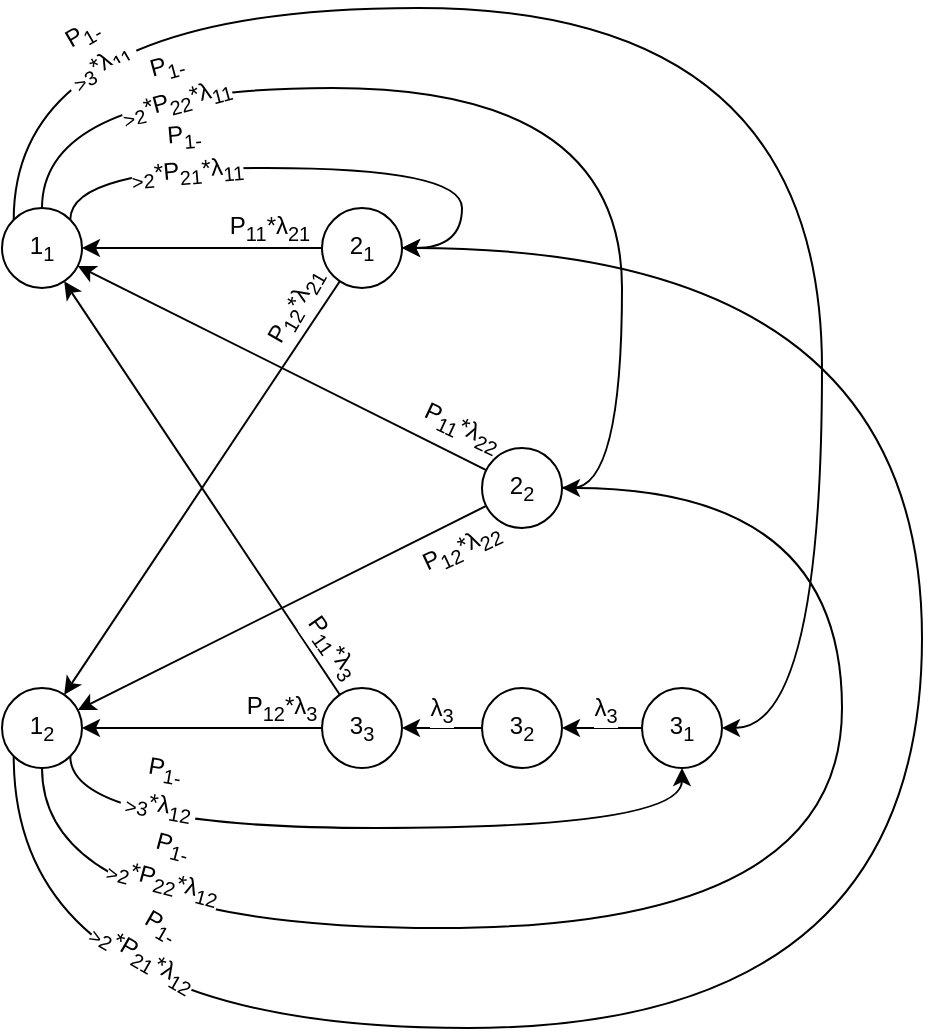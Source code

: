 <mxfile version="15.6.6" type="device"><diagram id="OLB3KYX1iiLoqKaRqgnx" name="Page-1"><mxGraphModel dx="1182" dy="748" grid="1" gridSize="10" guides="1" tooltips="1" connect="1" arrows="1" fold="1" page="1" pageScale="1" pageWidth="827" pageHeight="1169" math="0" shadow="0"><root><mxCell id="0"/><mxCell id="1" parent="0"/><mxCell id="3TD7zTK9iozc3YNjiOQo-33" style="edgeStyle=orthogonalEdgeStyle;curved=1;rounded=0;orthogonalLoop=1;jettySize=auto;html=1;entryX=1;entryY=0.5;entryDx=0;entryDy=0;labelBackgroundColor=default;fontColor=default;strokeColor=default;fillColor=default;exitX=1;exitY=0;exitDx=0;exitDy=0;" edge="1" parent="1" source="3TD7zTK9iozc3YNjiOQo-12" target="3TD7zTK9iozc3YNjiOQo-14"><mxGeometry relative="1" as="geometry"><Array as="points"><mxPoint x="334" y="120"/><mxPoint x="530" y="120"/><mxPoint x="530" y="160"/></Array></mxGeometry></mxCell><mxCell id="3TD7zTK9iozc3YNjiOQo-34" style="edgeStyle=orthogonalEdgeStyle;curved=1;rounded=0;orthogonalLoop=1;jettySize=auto;html=1;entryX=0.5;entryY=0;entryDx=0;entryDy=0;labelBackgroundColor=default;fontColor=default;strokeColor=default;fillColor=default;" edge="1" parent="1" source="3TD7zTK9iozc3YNjiOQo-12" target="3TD7zTK9iozc3YNjiOQo-15"><mxGeometry relative="1" as="geometry"><Array as="points"><mxPoint x="320" y="80"/><mxPoint x="610" y="80"/><mxPoint x="610" y="280"/><mxPoint x="560" y="280"/></Array></mxGeometry></mxCell><mxCell id="3TD7zTK9iozc3YNjiOQo-35" style="edgeStyle=orthogonalEdgeStyle;curved=1;rounded=0;orthogonalLoop=1;jettySize=auto;html=1;entryX=1;entryY=0.5;entryDx=0;entryDy=0;labelBackgroundColor=default;fontColor=default;strokeColor=default;fillColor=default;exitX=0;exitY=0;exitDx=0;exitDy=0;" edge="1" parent="1" source="3TD7zTK9iozc3YNjiOQo-12" target="3TD7zTK9iozc3YNjiOQo-21"><mxGeometry relative="1" as="geometry"><Array as="points"><mxPoint x="306" y="40"/><mxPoint x="710" y="40"/><mxPoint x="710" y="400"/></Array></mxGeometry></mxCell><mxCell id="3TD7zTK9iozc3YNjiOQo-12" value="1&lt;sub&gt;1&lt;/sub&gt;" style="ellipse;whiteSpace=wrap;html=1;aspect=fixed;fontColor=default;strokeColor=default;fillColor=default;labelBackgroundColor=default;" vertex="1" parent="1"><mxGeometry x="300" y="140" width="40" height="40" as="geometry"/></mxCell><mxCell id="3TD7zTK9iozc3YNjiOQo-36" style="edgeStyle=orthogonalEdgeStyle;curved=1;rounded=0;orthogonalLoop=1;jettySize=auto;html=1;entryX=0.5;entryY=1;entryDx=0;entryDy=0;labelBackgroundColor=default;fontColor=default;strokeColor=default;fillColor=default;exitX=1;exitY=1;exitDx=0;exitDy=0;" edge="1" parent="1" source="3TD7zTK9iozc3YNjiOQo-13" target="3TD7zTK9iozc3YNjiOQo-21"><mxGeometry relative="1" as="geometry"><Array as="points"><mxPoint x="334" y="450"/><mxPoint x="640" y="450"/></Array></mxGeometry></mxCell><mxCell id="3TD7zTK9iozc3YNjiOQo-37" style="edgeStyle=orthogonalEdgeStyle;curved=1;rounded=0;orthogonalLoop=1;jettySize=auto;html=1;labelBackgroundColor=default;fontColor=default;strokeColor=default;fillColor=default;exitX=0;exitY=1;exitDx=0;exitDy=0;entryX=1;entryY=0.5;entryDx=0;entryDy=0;" edge="1" parent="1" source="3TD7zTK9iozc3YNjiOQo-13" target="3TD7zTK9iozc3YNjiOQo-14"><mxGeometry relative="1" as="geometry"><Array as="points"><mxPoint x="306" y="550"/><mxPoint x="760" y="550"/><mxPoint x="760" y="160"/></Array></mxGeometry></mxCell><mxCell id="3TD7zTK9iozc3YNjiOQo-38" style="edgeStyle=orthogonalEdgeStyle;curved=1;rounded=0;orthogonalLoop=1;jettySize=auto;html=1;entryX=1;entryY=0.5;entryDx=0;entryDy=0;labelBackgroundColor=default;fontColor=default;strokeColor=default;fillColor=default;" edge="1" parent="1" source="3TD7zTK9iozc3YNjiOQo-13" target="3TD7zTK9iozc3YNjiOQo-15"><mxGeometry relative="1" as="geometry"><Array as="points"><mxPoint x="320" y="500"/><mxPoint x="720" y="500"/><mxPoint x="720" y="280"/></Array></mxGeometry></mxCell><mxCell id="3TD7zTK9iozc3YNjiOQo-13" value="1&lt;sub&gt;2&lt;/sub&gt;" style="ellipse;whiteSpace=wrap;html=1;aspect=fixed;fontColor=default;strokeColor=default;fillColor=default;" vertex="1" parent="1"><mxGeometry x="300" y="380" width="40" height="40" as="geometry"/></mxCell><mxCell id="3TD7zTK9iozc3YNjiOQo-16" style="edgeStyle=none;rounded=0;orthogonalLoop=1;jettySize=auto;html=1;labelBackgroundColor=default;fontColor=default;strokeColor=default;fillColor=default;" edge="1" parent="1" source="3TD7zTK9iozc3YNjiOQo-14" target="3TD7zTK9iozc3YNjiOQo-12"><mxGeometry relative="1" as="geometry"/></mxCell><mxCell id="3TD7zTK9iozc3YNjiOQo-19" style="edgeStyle=none;rounded=0;orthogonalLoop=1;jettySize=auto;html=1;labelBackgroundColor=default;fontColor=default;strokeColor=default;fillColor=default;" edge="1" parent="1" source="3TD7zTK9iozc3YNjiOQo-14" target="3TD7zTK9iozc3YNjiOQo-13"><mxGeometry relative="1" as="geometry"/></mxCell><mxCell id="3TD7zTK9iozc3YNjiOQo-14" value="2&lt;sub&gt;1&lt;/sub&gt;" style="ellipse;whiteSpace=wrap;html=1;aspect=fixed;fontColor=default;strokeColor=default;fillColor=default;labelBackgroundColor=default;" vertex="1" parent="1"><mxGeometry x="460" y="140" width="40" height="40" as="geometry"/></mxCell><mxCell id="3TD7zTK9iozc3YNjiOQo-17" style="edgeStyle=none;rounded=0;orthogonalLoop=1;jettySize=auto;html=1;labelBackgroundColor=default;fontColor=default;strokeColor=default;fillColor=default;" edge="1" parent="1" source="3TD7zTK9iozc3YNjiOQo-15" target="3TD7zTK9iozc3YNjiOQo-13"><mxGeometry relative="1" as="geometry"/></mxCell><mxCell id="3TD7zTK9iozc3YNjiOQo-18" style="edgeStyle=none;rounded=0;orthogonalLoop=1;jettySize=auto;html=1;labelBackgroundColor=default;fontColor=default;strokeColor=default;fillColor=default;" edge="1" parent="1" source="3TD7zTK9iozc3YNjiOQo-15" target="3TD7zTK9iozc3YNjiOQo-12"><mxGeometry relative="1" as="geometry"/></mxCell><mxCell id="3TD7zTK9iozc3YNjiOQo-15" value="2&lt;sub&gt;2&lt;/sub&gt;" style="ellipse;whiteSpace=wrap;html=1;aspect=fixed;fillColor=default;strokeColor=default;fontColor=default;" vertex="1" parent="1"><mxGeometry x="540" y="260" width="40" height="40" as="geometry"/></mxCell><mxCell id="3TD7zTK9iozc3YNjiOQo-23" style="edgeStyle=none;rounded=0;orthogonalLoop=1;jettySize=auto;html=1;labelBackgroundColor=default;fontColor=default;strokeColor=default;fillColor=default;" edge="1" parent="1" source="3TD7zTK9iozc3YNjiOQo-20" target="3TD7zTK9iozc3YNjiOQo-12"><mxGeometry relative="1" as="geometry"/></mxCell><mxCell id="3TD7zTK9iozc3YNjiOQo-24" style="edgeStyle=none;rounded=0;orthogonalLoop=1;jettySize=auto;html=1;labelBackgroundColor=default;fontColor=default;strokeColor=default;fillColor=default;" edge="1" parent="1" source="3TD7zTK9iozc3YNjiOQo-20" target="3TD7zTK9iozc3YNjiOQo-13"><mxGeometry relative="1" as="geometry"/></mxCell><mxCell id="3TD7zTK9iozc3YNjiOQo-20" value="3&lt;sub&gt;3&lt;/sub&gt;" style="ellipse;whiteSpace=wrap;html=1;aspect=fixed;fontColor=default;strokeColor=default;fillColor=default;" vertex="1" parent="1"><mxGeometry x="460" y="380" width="40" height="40" as="geometry"/></mxCell><mxCell id="3TD7zTK9iozc3YNjiOQo-26" style="edgeStyle=none;rounded=0;orthogonalLoop=1;jettySize=auto;html=1;labelBackgroundColor=default;fontColor=default;strokeColor=default;fillColor=default;" edge="1" parent="1" source="3TD7zTK9iozc3YNjiOQo-21" target="3TD7zTK9iozc3YNjiOQo-22"><mxGeometry relative="1" as="geometry"/></mxCell><mxCell id="3TD7zTK9iozc3YNjiOQo-21" value="3&lt;sub&gt;1&lt;/sub&gt;" style="ellipse;whiteSpace=wrap;html=1;aspect=fixed;fontColor=default;strokeColor=default;fillColor=default;" vertex="1" parent="1"><mxGeometry x="620" y="380" width="40" height="40" as="geometry"/></mxCell><mxCell id="3TD7zTK9iozc3YNjiOQo-25" style="edgeStyle=none;rounded=0;orthogonalLoop=1;jettySize=auto;html=1;labelBackgroundColor=default;fontColor=default;strokeColor=default;fillColor=default;" edge="1" parent="1" source="3TD7zTK9iozc3YNjiOQo-22" target="3TD7zTK9iozc3YNjiOQo-20"><mxGeometry relative="1" as="geometry"/></mxCell><mxCell id="3TD7zTK9iozc3YNjiOQo-22" value="3&lt;sub&gt;2&lt;/sub&gt;" style="ellipse;whiteSpace=wrap;html=1;aspect=fixed;fontColor=default;strokeColor=default;fillColor=default;" vertex="1" parent="1"><mxGeometry x="540" y="380" width="40" height="40" as="geometry"/></mxCell><mxCell id="3TD7zTK9iozc3YNjiOQo-40" value="P&lt;sub&gt;11&lt;/sub&gt;*λ&lt;sub&gt;22&lt;/sub&gt;" style="text;html=1;align=center;verticalAlign=middle;whiteSpace=wrap;rounded=0;labelBackgroundColor=default;fontColor=default;rotation=25;" vertex="1" parent="1"><mxGeometry x="510" y="240" width="40" height="20" as="geometry"/></mxCell><mxCell id="3TD7zTK9iozc3YNjiOQo-42" value="P&lt;sub&gt;12&lt;/sub&gt;*λ&lt;sub&gt;22&lt;/sub&gt;" style="text;html=1;strokeColor=none;fillColor=none;align=center;verticalAlign=middle;whiteSpace=wrap;rounded=0;labelBackgroundColor=default;fontColor=default;rotation=-25;" vertex="1" parent="1"><mxGeometry x="510" y="300" width="40" height="20" as="geometry"/></mxCell><mxCell id="3TD7zTK9iozc3YNjiOQo-46" value="P&lt;sub&gt;11&lt;/sub&gt;*λ&lt;sub&gt;21&lt;/sub&gt;" style="text;html=1;align=center;verticalAlign=middle;whiteSpace=wrap;rounded=0;labelBackgroundColor=default;fontColor=default;rotation=0;" vertex="1" parent="1"><mxGeometry x="414" y="140" width="40" height="20" as="geometry"/></mxCell><mxCell id="3TD7zTK9iozc3YNjiOQo-47" value="P&lt;sub&gt;12&lt;/sub&gt;*λ&lt;sub&gt;21&lt;/sub&gt;" style="text;html=1;strokeColor=none;fillColor=none;align=center;verticalAlign=middle;whiteSpace=wrap;rounded=0;labelBackgroundColor=default;fontColor=default;rotation=-60;" vertex="1" parent="1"><mxGeometry x="427" y="179" width="40" height="20" as="geometry"/></mxCell><mxCell id="3TD7zTK9iozc3YNjiOQo-48" value="λ&lt;sub&gt;3&lt;/sub&gt;" style="text;html=1;strokeColor=none;fillColor=none;align=center;verticalAlign=middle;whiteSpace=wrap;rounded=0;labelBackgroundColor=default;fontColor=default;" vertex="1" parent="1"><mxGeometry x="582" y="381" width="40" height="20" as="geometry"/></mxCell><mxCell id="3TD7zTK9iozc3YNjiOQo-49" value="λ&lt;sub&gt;3&lt;/sub&gt;" style="text;html=1;strokeColor=none;fillColor=none;align=center;verticalAlign=middle;whiteSpace=wrap;rounded=0;labelBackgroundColor=default;fontColor=default;" vertex="1" parent="1"><mxGeometry x="500" y="381" width="40" height="20" as="geometry"/></mxCell><mxCell id="3TD7zTK9iozc3YNjiOQo-50" value="P&lt;sub&gt;12&lt;/sub&gt;*λ&lt;sub&gt;3&lt;/sub&gt;" style="text;html=1;strokeColor=none;fillColor=none;align=center;verticalAlign=middle;whiteSpace=wrap;rounded=0;labelBackgroundColor=default;fontColor=default;" vertex="1" parent="1"><mxGeometry x="420" y="380" width="40" height="20" as="geometry"/></mxCell><mxCell id="3TD7zTK9iozc3YNjiOQo-51" value="P&lt;sub&gt;11&lt;/sub&gt;*λ&lt;sub&gt;3&lt;/sub&gt;" style="text;html=1;strokeColor=none;fillColor=none;align=center;verticalAlign=middle;whiteSpace=wrap;rounded=0;labelBackgroundColor=default;fontColor=default;rotation=55;" vertex="1" parent="1"><mxGeometry x="445" y="350" width="40" height="20" as="geometry"/></mxCell><mxCell id="3TD7zTK9iozc3YNjiOQo-54" value="P&lt;sub&gt;1-&amp;gt;3&lt;/sub&gt;*λ&lt;sub&gt;12&lt;/sub&gt;" style="text;html=1;strokeColor=none;fillColor=none;align=center;verticalAlign=middle;whiteSpace=wrap;rounded=0;labelBackgroundColor=default;fontColor=default;rotation=10;" vertex="1" parent="1"><mxGeometry x="360" y="420" width="40" height="20" as="geometry"/></mxCell><mxCell id="3TD7zTK9iozc3YNjiOQo-55" value="P&lt;sub&gt;1-&amp;gt;2&lt;/sub&gt;*P&lt;sub&gt;22&lt;/sub&gt;*λ&lt;sub&gt;12&lt;/sub&gt;" style="text;html=1;strokeColor=none;fillColor=none;align=center;verticalAlign=middle;whiteSpace=wrap;rounded=0;labelBackgroundColor=default;fontColor=default;rotation=15;" vertex="1" parent="1"><mxGeometry x="363" y="458" width="40" height="20" as="geometry"/></mxCell><mxCell id="3TD7zTK9iozc3YNjiOQo-56" value="P&lt;sub&gt;1-&amp;gt;2&lt;/sub&gt;*P&lt;sub&gt;21&lt;/sub&gt;*λ&lt;sub&gt;12&lt;/sub&gt;" style="text;html=1;strokeColor=none;fillColor=none;align=center;verticalAlign=middle;whiteSpace=wrap;rounded=0;labelBackgroundColor=default;fontColor=default;rotation=30;" vertex="1" parent="1"><mxGeometry x="355" y="497" width="40" height="20" as="geometry"/></mxCell><mxCell id="3TD7zTK9iozc3YNjiOQo-57" value="P&lt;sub&gt;1-&amp;gt;3&lt;/sub&gt;*λ&lt;sub&gt;11&lt;/sub&gt;" style="text;html=1;strokeColor=none;fillColor=none;align=center;verticalAlign=middle;whiteSpace=wrap;rounded=0;labelBackgroundColor=default;fontColor=default;rotation=-30;" vertex="1" parent="1"><mxGeometry x="325" y="51" width="40" height="20" as="geometry"/></mxCell><mxCell id="3TD7zTK9iozc3YNjiOQo-59" value="P&lt;sub&gt;1-&amp;gt;2&lt;/sub&gt;*P&lt;sub&gt;22&lt;/sub&gt;*λ&lt;sub&gt;11&lt;/sub&gt;" style="text;html=1;strokeColor=none;fillColor=none;align=center;verticalAlign=middle;whiteSpace=wrap;rounded=0;labelBackgroundColor=default;fontColor=default;rotation=-15;" vertex="1" parent="1"><mxGeometry x="365" y="68" width="40" height="20" as="geometry"/></mxCell><mxCell id="3TD7zTK9iozc3YNjiOQo-60" value="P&lt;sub&gt;1-&amp;gt;2&lt;/sub&gt;*P&lt;sub&gt;21&lt;/sub&gt;*λ&lt;sub&gt;11&lt;/sub&gt;" style="text;html=1;strokeColor=none;fillColor=none;align=center;verticalAlign=middle;whiteSpace=wrap;rounded=0;labelBackgroundColor=default;fontColor=default;rotation=-5;" vertex="1" parent="1"><mxGeometry x="372" y="103" width="40" height="20" as="geometry"/></mxCell></root></mxGraphModel></diagram></mxfile>